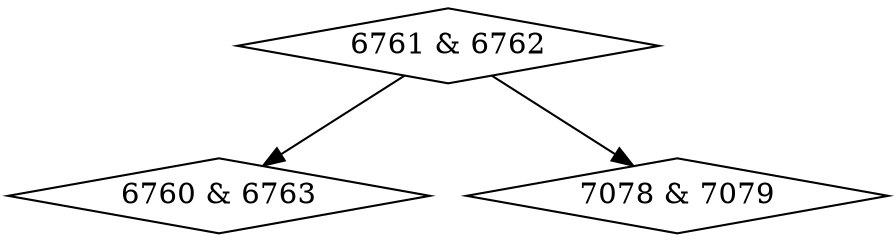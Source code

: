 digraph {
0 [label = "6760 & 6763", shape = diamond];
1 [label = "6761 & 6762", shape = diamond];
2 [label = "7078 & 7079", shape = diamond];
1->0;
1->2;
}
